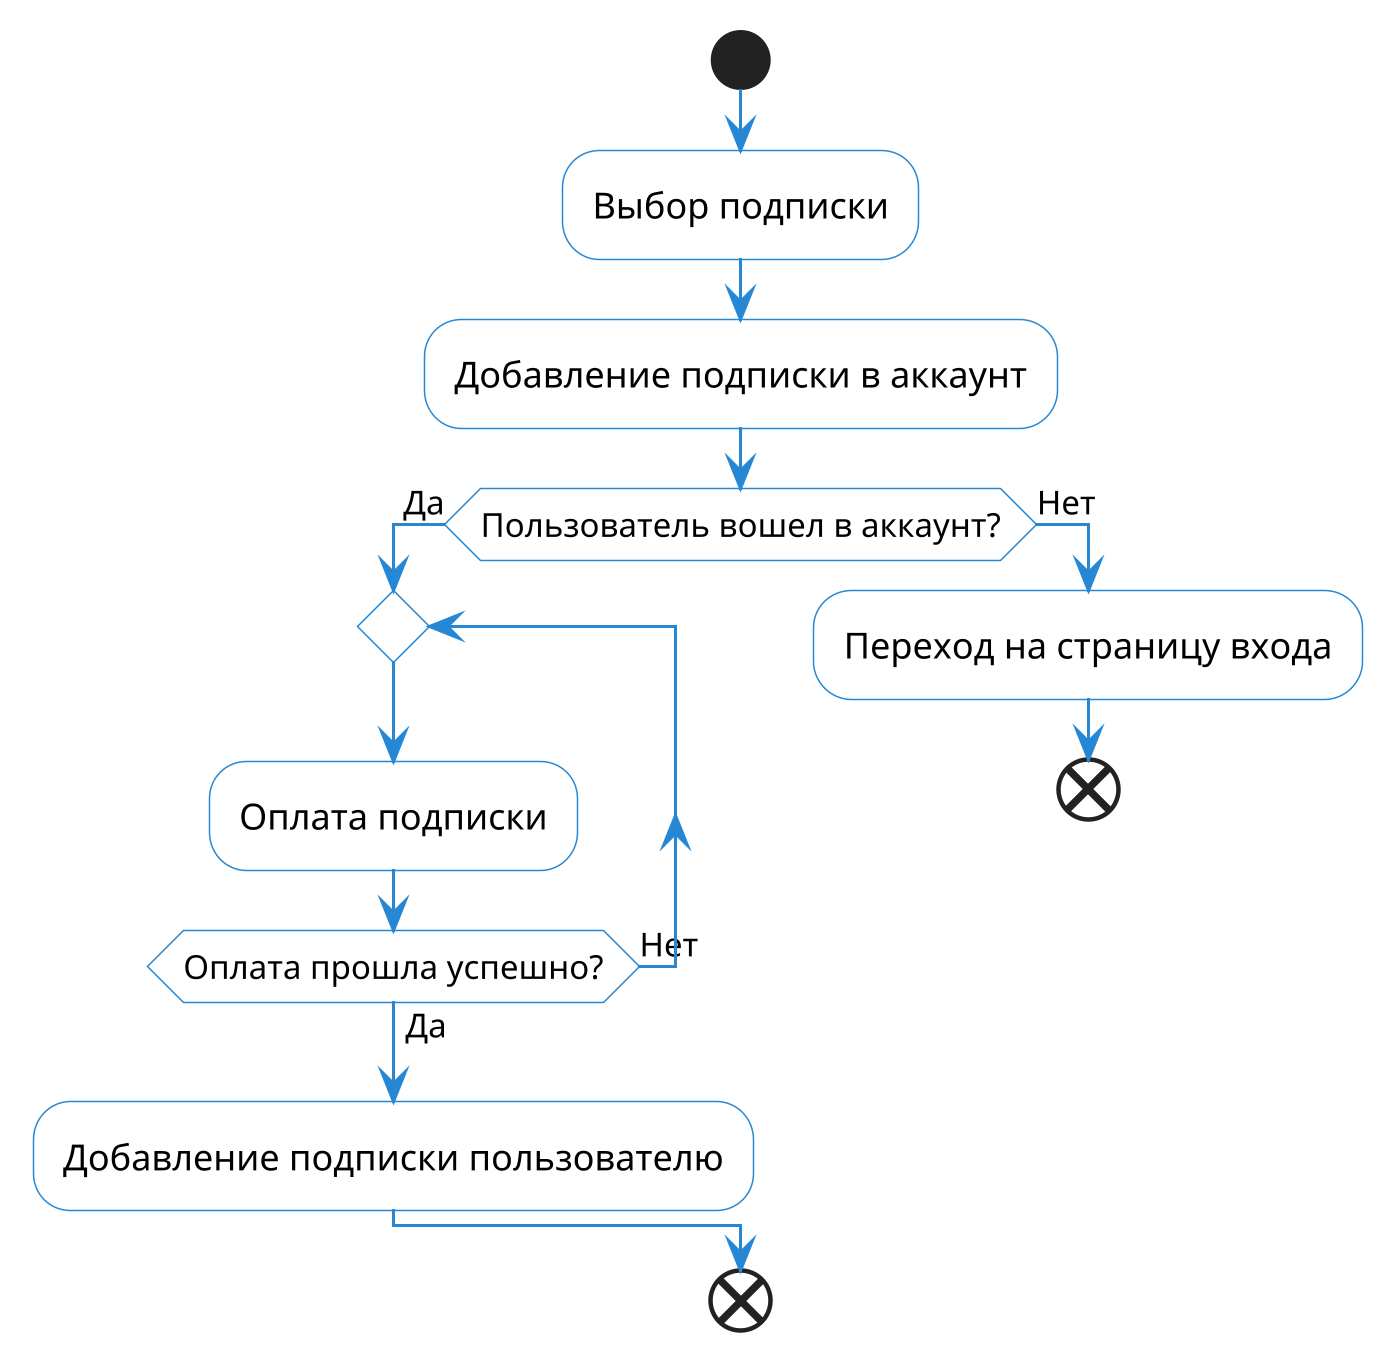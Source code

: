 @startuml

scale 3
skinparam activity {
    BackgroundColor white
    ArrowColor #2688d4
    BorderColor #2688d4
}

start
:Выбор подписки;
:Добавление подписки в аккаунт;
if (Пользователь вошел в аккаунт?) then (Да)
    repeat
    :Оплата подписки;
    repeat while (Оплата прошла успешно?) is (Нет) not (Да)
    :Добавление подписки пользователю;
else (Нет)
    :Переход на страницу входа;
    end
endif
end

@enduml
